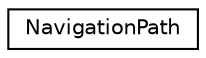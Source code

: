 digraph "Graphical Class Hierarchy"
{
  edge [fontname="Helvetica",fontsize="10",labelfontname="Helvetica",labelfontsize="10"];
  node [fontname="Helvetica",fontsize="10",shape=record];
  rankdir="LR";
  Node0 [label="NavigationPath",height=0.2,width=0.4,color="black", fillcolor="white", style="filled",URL="$class_navigation_path.html"];
}
